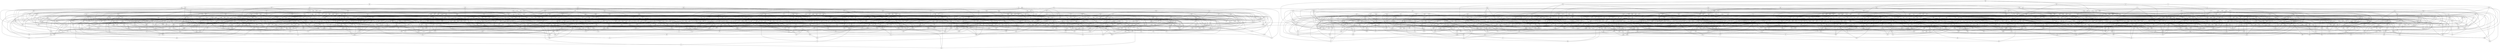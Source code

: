 graph{
mhx -- {tjz}
tgh -- {vdj xzg dmm zrk}
sjv -- {tjz gbf qlc}
ltb -- {hnh flx ktb}
gfh -- {nkk njc}
nbf -- {nxz gbv zcs}
rjv -- {tnz}
sbg -- {jtn lrx}
dlc -- {bds}
tng -- {hzn}
tlk -- {xnz sll kkk sjj lgp}
kml -- {gjb qpk drb qth}
fsn -- {qkz mzj cbv}
kgr -- {rsp gjq gsh rrl}
zxs -- {jgd gkf}
xfd -- {vfz hsb jkl xxb}
vlh -- {zds}
ftp -- {hdp}
xvj -- {pfx rjf ljf zff}
vgz -- {ncz xzg dnx}
xtc -- {clc hgf znx}
qsz -- {jhj npg}
snr -- {pmv tng lcf}
vxr -- {mkk}
gxf -- {jdz lgt pgc dtx bkc}
pjs -- {qpk thn xrc}
xkz -- {dgr nqb ltr lzg}
kdq -- {src ptm zvs ljf}
ksg -- {zhc vxb dft nqv tvr}
lkz -- {lnr}
xjs -- {qpj pfb}
dng -- {jlz zfn}
jxm -- {lfb}
rbp -- {vjh hkn vth}
qtc -- {djm gvt bsl}
hpq -- {bbt jms vdl xjb}
ggs -- {rzc}
drf -- {znx zcl}
dfb -- {vbc nxr fpt}
vbj -- {tgh rhj mbj}
trk -- {tvk}
gbd -- {gtp qds}
gff -- {czl xkb zsz gqs}
rbv -- {khc kfs dvq}
lrs -- {ncn zsf}
svd -- {czp jmj jlz}
vhr -- {sqt}
mtk -- {psh tlv jcs}
zln -- {pfb hhd}
bsj -- {hzl szq qkg gct}
dpz -- {sgp qsj}
vvq -- {dgk}
clf -- {zvs}
cmv -- {nlq ztf}
vfr -- {qxf tqj nhh gsg}
zpl -- {fsq}
ldn -- {tnr lgd xxd}
ltk -- {gqs}
qzn -- {pdg nmq}
bqc -- {hsj jzj}
zfg -- {mvd qvn}
fhd -- {vjm qcq dft mtf gzg}
mcl -- {pqz csv pnd lbb}
tzz -- {sfb dgf}
gzr -- {qnz cdc}
bdh -- {krz jpm}
tlv -- {gxv xjq lrr}
gdv -- {lgq xnz qgp hsr sgp}
llp -- {psc kkz nbf mnz}
dcq -- {jkb mfs gvz cdc}
nnq -- {gpd tqj ggv mtg}
rgg -- {pdg hbm mft}
jzk -- {tvf jrx nlp}
vjp -- {jmr fcr bsn}
zrq -- {qfb mfl jvz kmg}
xzv -- {tlq njz jtq kcb}
qvb -- {pzn kbc}
ksx -- {hkp rhm sbd jrb}
hgr -- {zhc zsz}
hjc -- {qds ntv}
vdm -- {gcz}
xjc -- {djx plx kxg qhb}
hpt -- {kst dnc vtf gjz}
hsj -- {mrx}
dzg -- {rms}
kmx -- {ncz ddg}
rmc -- {pkb ssx bnd dck}
fbc -- {fts}
jbd -- {krz}
mgj -- {ncc qvz dcf}
zph -- {znx zfn}
rkk -- {fnv}
gdm -- {jkh plb lkr zss}
vmb -- {vqc}
bch -- {tjk xtc vqc pds xqn}
bgr -- {ftp dtm xfk spn}
plj -- {flx xml}
phm -- {ntv}
smn -- {vfh}
zkn -- {ftj vns zsz}
gmt -- {hcl gjv blk mrx}
xvr -- {cvp}
smf -- {hpx gbl zzh tcb vxx}
knx -- {rxq zpl dmj mlr pcp}
kht -- {css}
dxh -- {rmv zzh}
jrz -- {qkh xjs bzc qkn hhd}
plr -- {vbc}
spm -- {rlp kkt xtm}
drv -- {zzh mpn thr}
dsz -- {bhx rrl prg}
kdf -- {xfm}
jln -- {qgh klc}
cmb -- {jxv}
qxf -- {lrr nxz}
sqt -- {rrl}
kbs -- {vrv rxq}
bll -- {nfd}
ftj -- {xrc zjm}
mxd -- {xxb sfd vjh krg}
bcb -- {jlz bhn zfz}
grp -- {xxz xsf}
dzr -- {rts hxv}
bcp -- {jqm flx}
hjl -- {vrx}
jdl -- {nlc rsp}
cbb -- {szz vjm rpj gfs}
gmb -- {hpm kbc}
rtt -- {rjf rxn}
bbf -- {nmq lfq}
dxk -- {xvp cfx xsf ccs}
mvj -- {src drf}
rkv -- {rbv thh mgr}
sbh -- {ttk bjt qqc jgq}
txg -- {mzs krz}
stt -- {zvg sxv blk lfb}
zss -- {jtr smc}
czm -- {mzz gtl}
grn -- {trf ddf ppv lhc}
ntc -- {lhv qpz}
sff -- {lfb lsf}
pdt -- {zhs srv jkb}
dlv -- {kbn bnd}
cqh -- {bmz gmv scp}
jzx -- {fkr lpg pkd}
fhm -- {kjm}
qkc -- {pnd nfb}
pjq -- {brg xhl}
srr -- {fkv kss gsg fcf}
ddx -- {pxd ghg gdq hzl}
jrf -- {rjv rts}
nfj -- {qdk gsh ssc zpj}
bpj -- {jtq}
kvv -- {smz vcg jgd}
gks -- {zqn}
xxf -- {ctz}
qzr -- {bzc gkf gxv}
mrj -- {cbr pzg jmr npb}
czb -- {mhr zln vjs}
fgz -- {rkd jln dzg}
srx -- {xmc sxv vlh rkd}
xzz -- {ptt}
bkc -- {kdf mzv dzr}
vpq -- {bvs prn nhg}
jsv -- {chb lzp fsm}
lrx -- {jsc}
hdj -- {sjx zps lgq}
fhj -- {dbt drd rrq jcs}
qzf -- {tkn mjc zxq}
kvs -- {xzv tjk lds prg}
mdx -- {tfg pbr cfx}
jvh -- {cbr zml lmk}
rkf -- {kcc chb}
csx -- {ssc snl}
jpm -- {gct}
pvd -- {lts sgn}
srz -- {xjb spc vrs ddg}
mrb -- {lrx}
hnz -- {jgd}
gfd -- {jzx}
qgk -- {cln gbb tlh fxf}
slx -- {fbp nhm vgf kfs}
lmq -- {lpg}
pbg -- {smz vgt}
qmk -- {ptt ktb vqc}
jnm -- {mrq vhn dcq nnz}
lhc -- {cjv fkb crs}
fbf -- {css xnz bzj bmc}
btk -- {zds gvz mgr}
gfz -- {njn zgs scv}
hbp -- {bhx pcp hrx mmm zcl zhf}
cxd -- {dbf ktl tvd vgt}
kqt -- {gkf}
szz -- {kbn}
jqk -- {hdz zbz qcc}
gvz -- {jgp}
jkh -- {ccs}
lcv -- {fjh djx}
rvb -- {bqv djt nqk}
nth -- {txn ppd rhc}
cln -- {shp bcp pxn mrb}
ncx -- {dbf jph npb stj pdc}
prm -- {xgj gfk nxf xvl xgs}
krv -- {lzp djt}
vns -- {ftp drb zrk}
sfd -- {gfx rgf zgq}
mlj -- {xsp xfv gfd}
brm -- {gfd ncr zfp dsz}
bmq -- {mfh}
zfz -- {zth qcr}
fcr -- {mpx tjp}
scv -- {qrq}
llt -- {nfx rhc thr ghv}
dbk -- {qtv fts}
mbl -- {sqt scr kjf xdl}
tqk -- {pkx lfg zgj qvb}
qnq -- {bgf jvj dck}
ddf -- {fsq zns gmc}
kkb -- {rts}
clt -- {kkk snr nnp qkc}
mxb -- {kvf}
nxr -- {jpm}
hqm -- {lds jbd}
lcj -- {pbg}
thp -- {cbr mpx kfc}
jhz -- {vqj}
crr -- {vxl}
vfs -- {tqf jtn}
xrs -- {ndp pfb khs}
lbk -- {dns cfn sfn xbx}
lmk -- {jck nbl}
rmh -- {tqj txt ckf ggv}
tqj -- {jzz vfz kmh}
drd -- {rkr qkz thn rgf smn}
snl -- {xfm xnv szp}
gqn -- {bng xrz vkk gxm lgr}
nxd -- {csv fgk rgz pxn fql}
jqg -- {ktb ttk}
hff -- {ksx pzn xml sbh}
gmv -- {mrq}
hzm -- {ccs}
fql -- {pqz}
ptl -- {fmd ckt}
qcf -- {tfg dgr pzf}
sxd -- {znm}
lsp -- {spc ftq mkk krp}
hsf -- {jnq fjh cmv}
hfc -- {qdc cdl rmv}
mcv -- {fqk fpt xnv ctx}
vpf -- {vrj mbl jtn fgk}
qhb -- {dvq kmx blp scv}
sfm -- {qhl qsz vjp}
kpn -- {hgq ckm kkk flv}
drz -- {nxt mrq bnz pdt}
nqk -- {mzs lhd}
bnt -- {mvj jgq pqz}
djh -- {vdl cqf tjp}
nfd -- {xpz}
vjn -- {mdx vvq tgz xsp}
jch -- {nfb}
shz -- {pmv vmb dgk hxd}
nqv -- {dsn znk}
hvj -- {gss}
vtj -- {tmf djz xfj dzg vfl sfn}
gbb -- {xxf hjl zfn jls nsr}
rhj -- {xjs mqj fcr zlt}
cpl -- {hkp ncg jqk tzb}
qpv -- {jgd ppd nxs}
fjh -- {qjt}
gfk -- {xxf clf gdm}
lmr -- {xpz}
kst -- {tnz fql fqh}
ktj -- {hgd jrz nhs llq}
qqt -- {gms dgk scc nfj}
dpt -- {tcb xrc rng jvj}
lnc -- {dbk zsh xxf}
jgr -- {jdp bjt ltb njz}
ktz -- {hqc pgz}
kjl -- {svz ljs vkn}
ttj -- {ntc lcj zsz}
zzr -- {vfp}
tbt -- {ncn xjm}
gbf -- {nlc}
lbh -- {mkk prf ngx}
ssm -- {fgz qkz tkm lcj}
vrx -- {src}
tzt -- {klt scc fxt brg}
gkz -- {prf}
vnh -- {bbt}
bff -- {scp gss sjn}
pvp -- {gxb fbc klt hks qxp}
qfj -- {nfd zqd kzp hqc ktz}
vfp -- {xtg qlp}
rft -- {crr vcg ttl kfk}
xnz -- {jpn}
tjx -- {ctp}
jgq -- {tlq nnt}
bnd -- {ggs}
jxn -- {fbf xzb xhl}
cqf -- {lnr ssz rms}
vfg -- {cdm pfb hnz czl}
vnq -- {zcl}
qqj -- {vrx}
qqs -- {xzz}
qtg -- {gxc rzc krp}
zdg -- {fxt bdh}
flx -- {mfh}
cjj -- {khs hdp}
xjj -- {nxr dpb djt}
vvc -- {lgd qhl sml}
nnp -- {hgf rdj lkr}
lnp -- {glz xmx spm lbf}
nfx -- {gkz}
thh -- {qds vxr}
pdg -- {zgs}
ntp -- {sgn sxd nth xmc}
zlx -- {bcr cbb jlf}
rbs -- {gmv vct qpk gdl htp}
txt -- {nqv tkr mnl mfl}
bvs -- {sxd}
fts -- {gct}
lpg -- {vhd}
jxt -- {cpl tnn lzp zpf}
vgh -- {lhx lfb}
jsg -- {clc cfh hnh}
lxq -- {kfs jxm gzr rkk}
qbn -- {gnz pbj}
zrg -- {qlc mvt gtf}
czp -- {brg tct}
stj -- {lmr}
mfl -- {bnd}
cgn -- {kkt szc xfm htz sst zgj}
hbm -- {stk vgf rvg}
rqn -- {phv szz vxl ncx}
ktd -- {krb flr fkr}
kfg -- {rjv}
tmp -- {bjh}
rhc -- {njn}
gms -- {rqx nxd trf}
cdc -- {vxr}
sxv -- {gvs dmh}
mhr -- {ztj spc}
sfn -- {jkb jhz vkn qtk}
vxx -- {ztj gxc lfv crr}
qlc -- {jsc zgj}
fbd -- {qvn fhm}
jvr -- {xgk}
pst -- {dpz xtm xgr smc}
nls -- {qcx}
crq -- {clr mnl tvt lfv}
zmh -- {vrv}
zdl -- {kqx bzj gtf brg}
rjj -- {plx qgh nvk hgr}
nhh -- {gkz qkz}
mnr -- {dpt dxv rzc}
pzf -- {ktb}
vcb -- {kjm pxg sct}
pgb -- {fgl lhx}
chk -- {xcx}
pqz -- {ccq nfn}
xgs -- {lmj szq rlp}
dmm -- {npg dpd}
shf -- {szz nvd prn}
vfl -- {tvd}
vgd -- {nng qdc rkr dlv tck qjk pqr}
lhq -- {mbq pgc fvs clc mnd}
rcb -- {mtc szv gxb}
ldv -- {bzj rcb bzt}
bhn -- {rjf pds snr zmh smc tjk}
lqp -- {zsh jpm gmc}
mth -- {gph pdg}
xqn -- {dng hjx xjj}
qml -- {lbh jgd vhn gmv}
fkv -- {dnf mph}
nxt -- {tmr}
slj -- {trf fgk rgl vht}
nxf -- {qvz tzl}
nlq -- {sfr dml}
vlq -- {gzg clr}
rrt -- {lzg bzb psk mxb vrt}
thj -- {hsj hcl kmg lfj}
bpk -- {chb hks jdr vht kht dsm}
mbm -- {cqv lzm nxg trk}
szc -- {cfx hnh}
hks -- {jrf hxv}
crf -- {ztf lcx stk dml}
szt -- {dcf pzn plr}
qdg -- {qgh ngg szh}
xbx -- {vnh bsl mfs}
djm -- {jvj mgb gzv}
lxc -- {lcn qvn gkz kqt}
lmc -- {qpv}
xrm -- {hzm}
ljs -- {bdk tjp lgd}
jrb -- {hkp txg mrh gjq dtv}
bqk -- {pxg mrx vjs}
jmr -- {nxv mft}
dvr -- {rrl zfn ctp}
mvt -- {bzb hts}
tnr -- {gfs dns vgh}
gvd -- {pgc rsk lfg xfz}
krb -- {pdz xml fsm kfg}
xfv -- {njc vht plr}
tjg -- {htp mnl jlf}
bsr -- {rbp gpl shv qth}
tzl -- {xgk}
qgz -- {dmv jtn plr xhk}
jtk -- {mmh kcc kfr rnp}
hns -- {tfg nkg}
pfx -- {dvr xjm}
kdb -- {mqp bmq kfd}
fmz -- {mxn jnq klk ckb mvs}
skv -- {gph qvn vgf kvv scv}
hhd -- {vjr bjh}
zsg -- {csf vrx snr grp}
xvz -- {djz vvc jms czl shf}
zcp -- {hnz vfz xpz}
xkb -- {xpz}
ttq -- {djx tvt svz kmx}
bqv -- {jpn cjv}
dsm -- {nkg}
ltl -- {hzb fgj grc dnx}
tsf -- {tzb gct gfd gdm}
jmk -- {zph rjf sbg}
lgl -- {qsz vqj xrz}
shp -- {psk fqk}
mtr -- {ddk dvv fxt rnp}
mmg -- {jxm bdk rng}
ggr -- {ckb dxv}
vbt -- {bvs gbv cjj}
gts -- {lfb}
sgp -- {fqk}
scq -- {qsj bzt ccs pcz}
kqs -- {jqk nxf rtv tfs}
xph -- {scr}
xsj -- {mgj ptt xvp hns}
knz -- {rxn gnf dtf vht}
tpk -- {xfm brp}
pvz -- {dbf cmb vjr pxq}
jmd -- {jtq chk}
nkx -- {vcg bpt qsl ptf}
jkl -- {rpp nhg vpv}
jpn -- {jcq znx}
lnr -- {mjc}
jls -- {qcx mvj hnt}
tlh -- {bpk srn dpz}
gnj -- {sjv pdz tmv dmv hpm}
mpf -- {kcb ztx}
kcb -- {tmv jmd bhh}
jqm -- {nfn}
xhb -- {lcx zqd lts fhr}
xsn -- {qkg rvb nkk jmk}
lfg -- {bmc}
tnl -- {gks qth zpv}
lqz -- {qth}
jmc -- {fcf hpx tcg}
ftf -- {qnz hft zth jmd}
jrx -- {sjn rpj}
htx -- {cjj drb npg}
lmg -- {txs ddg ltk rkv}
mvs -- {qnx}
tkh -- {tbt tdv qlp zmg}
sjx -- {vbk tzl zfz}
xdl -- {njz nfn}
mlr -- {mvt fqh}
lfv -- {hsj nbl}
rsk -- {mrb zrg ctz jjh}
ncc -- {ncg jbh}
kmg -- {jhj htx stk qbs}
bml -- {xvl kkb lfg}
bmz -- {zqd klk}
zgg -- {brd kcc rsk rlp}
rng -- {bdk}
bqr -- {mtf}
kzj -- {pzf qqs vqp}
pxc -- {znt jrx fkv dtm}
fvs -- {dgr vdm hnp rrl}
bbm -- {djt mlz fbc}
bjb -- {cfh}
rch -- {cvs bdh phl tmk}
bpt -- {jnx rmv dmh}
gpd -- {hzb bfk tvt}
gtf -- {mhx mvf xzz}
mqp -- {csf rcn}
kgt -- {fsq ddk xph ckm svt}
jxp -- {xvr hqm cfx}
fsm -- {bcp}
fss -- {gfh brp zmh xxz}
mxl -- {rvj hjl mmm kkj}
jnx -- {npg}
gnz -- {pbj vrt vrv}
cml -- {vlq dds hvj}
lcn -- {dxh krg tkn}
ztp -- {hhd qbs mkk}
ssz -- {qgh}
jjh -- {xjv ttk drf}
ngg -- {gtt}
bxl -- {gxb zns rqh qdk}
cfl -- {hjc kfc rhr hmq}
bng -- {sfr lxl}
bzt -- {dvv mlz}
psr -- {tvr dzh hmq zpv tbr}
kmc -- {hgq sbg kng}
ndj -- {bkx pzz xjm}
fct -- {pzg}
ndp -- {djm txt xfk}
rdj -- {msf xlz sfb}
txs -- {brx bxf smz vgf}
vjh -- {kfc jxm lxr}
cvs -- {sln xgm}
xfk -- {mgr fhr}
xjq -- {nhm smn ffl}
gpl -- {fct dxh lsf}
bxf -- {tvr ntc pxq}
tvf -- {gxv nxv}
ghg -- {zps qnz lrh hsr}
bdk -- {kfl}
jlf -- {zgs svz}
pkd -- {mzv nlc}
mrp -- {lpg}
gtp -- {dnf}
jhj -- {hjc}
ckf -- {lhv xzg}
spt -- {rvb dvv}
fxf -- {hsr dpb xck}
sll -- {vhr}
vdl -- {jvj thh}
ncn -- {gbf}
crk -- {nzv bml tbt npn}
vjm -- {vnh gts}
fqn -- {qhx svt lcf hzd dnc}
sst -- {lgq}
lmj -- {fbp}
zlt -- {zxq pbg}
pdz -- {dtv gjq}
cgx -- {qnj tbl drv psh}
xqb -- {znx shc dbk}
kcz -- {sgp mmm vqc}
dmj -- {qdk pzz sst}
jvg -- {vxr qdc}
khs -- {qth}
prs -- {xkp hqk vtc czl ftj ngg}
scc -- {hts vnq}
phv -- {pzg vth bnv jvz xnx}
bqt -- {nnp rtt czk tng}
phl -- {csx hts}
mrl -- {kzv fgl mhr}
htp -- {djx}
nvv -- {fgl gtt ncz}
lxl -- {sml}
pxl -- {jms kjl kdk tts}
mtl -- {nhm vcb zlb}
kgm -- {lpc tcg}
lcz -- {dlc khc jfc}
zgq -- {gjb nxz}
vdj -- {ggs lhv krg}
ldq -- {jsg hzl nls}
vrl -- {tmr fhm lmr}
fgj -- {mtf qjk}
nzb -- {fnh tpv xjb jrd}
ckt -- {scv gkf}
qfb -- {hbk jxv mpx}
pdv -- {lcj vgt vhn}
xkp -- {hbk phm vhn dzh}
xgj -- {zzg sln}
cmr -- {jmj hnk kst jgr}
ctz -- {svd nzz}
nrf -- {nmr gbj qth grc}
csj -- {hcj ghv sfd sgn}
dck -- {qfq mgb}
mgs -- {mpf xxz jxn nxh gxb}
rcn -- {kbs gfh gcz bsd}
rqh -- {trf hxv zzr}
lcb -- {jch xnv}
drb -- {mph}
vbk -- {nnt}
mxn -- {nng dtm jvh mrl}
dcc -- {xbt szv cvp zpf}
tvk -- {ptm xjm smc}
krp -- {hpx}
tmk -- {zzg pkd}
znk -- {vjr ptf jkl}
qjn -- {clc vfs kxb kbc}
jcv -- {lqp snl dbk}
jqt -- {gts lsx mxn rzc}
ttl -- {nmr}
gnm -- {zsf pxd qqj jbh hpm zdg}
ggg -- {kqt}
mdz -- {mlz zsf zss hnk snl}
mlf -- {zpj hgf xsf jbd ldv}
ddg -- {nhs}
kvf -- {rlp}
pqr -- {mnz}
bzc -- {mkk}
dpk -- {srn tzq trc hdj bnh}
dft -- {thh}
dht -- {tdv rgz kfg mlr}
dls -- {cfh ltr lcb pnd cmn csv}
mrh -- {tfs tnn jsv}
cmg -- {nms mfs xkb sqb}
hvr -- {xqb svt hrx}
hcl -- {kzv}
fnr -- {jlz hzm}
kng -- {bnh}
psc -- {nrk gbd qnq}
gzg -- {hsb kdk vfz}
hnq -- {rpp lgr}
thc -- {mhr sfr jhj mtg}
sjn -- {cdl znm}
hmp -- {mzv ssc bmc}
vkg -- {pxd vnq kcz hgq}
zns -- {ndz nfn}
ljp -- {hjz kzt gdl lkz jck bcr}
xkl -- {bfm dtx tjx fgd}
kzr -- {qcf zvs npn xkl}
xfj -- {vqj qds}
lrh -- {tvz qlc}
dbf -- {sjn}
gdb -- {dnx shv vth}
csk -- {drz nfx mnr zpg}
sfz -- {gdv kmc tpj}
lcf -- {ckm dbk}
xmc -- {gxv rkd}
hjz -- {kzg sff nmq}
bfm -- {ptt qkg pcp}
tvr -- {scp dpd}
vbg -- {mpr hxd}
qcs -- {cdc qhl gtp}
zvg -- {gdb bsl dxv kdk plf}
xpc -- {zxs}
xhk -- {psv cfh}
xnx -- {zgs zjm tmr}
xxs -- {lbb bzb xvr xxz}
rgf -- {qkz}
mtg -- {mrl mpn gvz}
dlz -- {ffl}
tlr -- {kjf mjh nfb}
rgx -- {krz kht jrb vdh hxv}
hzd -- {pnj xxp qtv fhs}
crs -- {tzl sll xvl dsm zph lph rsp}
lpp -- {cdm bqc qkh chm}
tjr -- {vkk cfq nhm jrt}
tvd -- {fjh pgb qbh}
srn -- {mbq}
chb -- {xtn pkx}
kzt -- {qbs ttl czl}
fnv -- {ckb}
zzg -- {jcq xfz}
hjx -- {bjb trk szq}
pkx -- {clf}
mkq -- {txn qbs dft nkz}
pnj -- {tjz fnr mmm}
psh -- {hdp ckb}
hqk -- {fbp gfx}
dgn -- {zhf bxt xvp}
rjb -- {css xdl dgn gtl}
szp -- {jsc}
xrz -- {nmq vxb}
ptf -- {nlq vrl tts}
zlv -- {dbk mrm}
ztf -- {tmr lmj}
ddp -- {shc pkx dtv}
pnh -- {dds}
mln -- {hqk lqz rgf mvd}
zrx -- {ttk dcf jvr}
dtq -- {hmh zqd cml fbd tjg}
kfk -- {jms}
qmz -- {jnj nzz lbf jvr}
zxc -- {fsm mzv lfg}
jmm -- {tvz xck szp shj}
src -- {qcr}
srv -- {dns hkn hcc}
tpv -- {vlh smn jrx zcp}
hpz -- {kdk}
kkz -- {pxq fnv hgd}
xxb -- {pqr}
nhc -- {ctz dng vvq}
lsx -- {bqk nvk vfl}
npn -- {ncn}
bbt -- {jxv}
gjv -- {gxc dpd jgp}
ngx -- {jck}
tls -- {hzm xxf qcx bzb}
zvj -- {sbd chb tjk xhr}
qjk -- {thr}
hft -- {hss rnp htz}
fxt -- {tzb}
nxg -- {bzj bhh tkh xrm tjx}
tdv -- {nkk}
jzj -- {lmr hfc}
sjj -- {rxn cxs jcv}
kmq -- {vcb vvp rpj chq}
vkk -- {lkz sgn zqn mnl}
rvg -- {tkn hkn kfs}
mfh -- {tnz zgj}
trc -- {dfb cfx qvb kkj}
tqf -- {zbz}
hss -- {szc fhs}
rxz -- {xph nrn xsp tmk}
tkr -- {mvd zqn}
qkn -- {lrr fct rgg}
chp -- {fnh gxc ngg psh hcj ztp hcc jkb}
csf -- {zzr}
knd -- {dxv rhr lxr lfq}
mlk -- {gbn chq hnz fsg}
tbr -- {jrd phm}
zps -- {tlq gtl}
qhs -- {pkb vfh bnz zds}
dkv -- {nxz vxl pdv nhs sqb}
kzx -- {lxc tjp kzg ssx}
dmv -- {nrn dcf}
gmq -- {fbc clf pts nnt}
vpk -- {sfb}
lgv -- {rlc nkr djx}
cvp -- {bpj lds}
kqv -- {tct kng sfz gsh}
dds -- {gtp}
sqb -- {fcr}
vtf -- {zhf tdh mfh}
jcs -- {tjp nxv}
dtx -- {pzm tzq}
kjb -- {vqr xml mhx jtr}
fpt -- {brd}
qqg -- {hgr vxx bnv gbn}
qkh -- {ztk ntv tkr}
vkn -- {qzf mth}
mzg -- {rhr zfg znt ldr}
zzz -- {ksv lxl qcj sxv fct}
flr -- {xtn jbd cjv srp}
bzl -- {qpk nvk}
tgz -- {dnc tct mrm vhd}
xlz -- {jch hzn pbj}
hxd -- {flx hss}
dtm -- {nbl}
vcg -- {lrr}
zcn -- {qqs xph pzf zsf zdg}
kzp -- {jlf mgr}
zjm -- {lmc pdg}
fqk -- {fnr}
cnd -- {jfc bqc lfj dpc}
ffl -- {lgd}
ftl -- {tpj vdm pjq mtc gxj}
qsl -- {gqs lrr}
zhj -- {pdc qcm cjj znm}
tvt -- {rng}
vxp -- {bpt ldr fmn}
kss -- {rkd ftp tck mtk kzt}
qcm -- {fsg lcn gks}
mzj -- {phm cbr qpz}
ptm -- {hjl}
jtr -- {hxc qhx tvk tfg}
bxt -- {xxs fsq}
pgz -- {mnz qbh}
bhx -- {vnq}
pxn -- {dgf}
lgt -- {jdl vvq}
nms -- {ckt sxd zpg}
bjk -- {qnx kfl rkk qcs fnh nng}
spn -- {vgz rpj gtt smz}
vfh -- {dzg}
sct -- {hbl qkz bqr}
sbd -- {qtv}
vjs -- {dds}
ktl -- {mnz qcj pnh}
tmf -- {mph hkn brx}
jrg -- {rtv brg jmz mhx nhc}
tvq -- {plf qjk hmq nms}
hvd -- {kqx}
mvd -- {ztj}
bfl -- {npg ghm qvn hcc}
zmt -- {dnx jzk cbv txt}
njc -- {xhk mhx}
tck -- {thn xpc}
cqv -- {mdq xgm dmv}
fkr -- {zgj qcx}
jmz -- {rvb xqn}
grc -- {njn}
lmx -- {ggs}
tbl -- {gxv ftp cjh dlz kmh}
lph -- {hvd jbh}
zth -- {pxb njz}
lzm -- {ccq czp scr thg sgp}
chm -- {nhh btk mzg}
gxj -- {msf pfg psv}
qnd -- {xtg lzp xlz nzv}
hmm -- {css kqx vbc jvr ncc}
vth -- {dmm}
szq -- {jcq}
pzm -- {msf fts pjq}
jmj -- {jlz pzn}
pkb -- {qtc gks}
fng -- {gcz plj lns fxm}
mqj -- {lmx}
nxs -- {ztj}
vjf -- {bfk bll jnx qdg sqb}
slq -- {fcr sct rnt vxx}
zbz -- {tfs}
blp -- {jvz ssz fct}
klk -- {ncz}
znt -- {fmn jhz}
ztk -- {jqh xkb ntp}
dhx -- {pnh mvs bbt gbn}
xxc -- {vfs sfz hdz kvf}
zqn -- {nxv}
kxv -- {hvr hzl nqk qtz kjb}
ncg -- {vmb}
kcx -- {kdb lhd zpf sbd}
fmn -- {lfq znm}
mgx -- {ggg qpj czb rhc}
mpr -- {gcz xtn tzz}
gfs -- {hpx}
tzr -- {fgd kcd jpm tjx cgl}
tpj -- {lfg}
tcb -- {ngx pqr nhg}
trj -- {nbl djm vjs bjh}
ppv -- {bkx xfm hgq mpf}
zpf -- {hsr pfx lbb}
mrq -- {xpc}
gnl -- {lcj gfx kzp ptl}
cjd -- {qnz fqh glg vrt}
vdc -- {tnl nmr tbl kzv}
mvx -- {ndj mcl lmq jrf}
qpj -- {bzl sfr}
hcj -- {sff}
dvz -- {jrg scc sll txl xbt}
smd -- {xvr kcc lmq}
bsd -- {tzb}
pxg -- {qhl}
rtp -- {ckf lmj knd jmc}
qxp -- {pmv xcx ssc}
htj -- {ddk tzz mtc xzz}
zcb -- {ggg dpc qzn svz drz tkr}
zsh -- {pbr xzr}
xhm -- {vxp xrs hsb lcz rkk hsf}
czk -- {pnj zrh ztx}
hdz -- {chk dvv}
lzp -- {mzv hkp}
xgm -- {nzv hdl}
svt -- {kng}
nhm -- {gvs qdc}
krg -- {nxs}
zlb -- {qzr ztj zcs}
jrt -- {hdp jph gzv}
cfq -- {zcs ckf qnx}
kgn -- {qlc nnt thg qmk jch}
cjh -- {rpp cdl zzh}
dbt -- {grc kfk bzc nfx}
qtv -- {hnp}
qlp -- {shc}
flv -- {fxt pds qhx}
tts -- {lxr rkk}
psk -- {pnd hdl}
xjh -- {mzz szt jqg qmk}
qcc -- {tzl lrx}
msf -- {lrs}
kdk -- {nhg}
vrt -- {ztx}
qqc -- {zrh jqm kkb}
zcl -- {xdl}
rtg -- {pcp hxc xpk sfz}
lvd -- {tvz mvt}
kfc -- {lcv}
bds -- {jhz lpc}
pxq -- {khc}
lkr -- {crb sln}
szh -- {qth vpq qcs}
cxk -- {vqp mmh hts qhx}
scp -- {kfl}
bsl -- {lhv}
brx -- {gss mpx}
qxh -- {prn bbf ngx hnq}
tdh -- {clc kbs shp}
ggv -- {ltk}
nrb -- {cfh dcf ncr snq}
rvj -- {vqp glg dgf}
rrq -- {sfr psc gqs}
hnt -- {vmb xzz}
djz -- {jln ntc}
sln -- {xmx}
pmv -- {jtb}
kcd -- {qnz szv xmx}
rmv -- {jrd}
ndz -- {nlc pzn}
lgr -- {xxb jvg zhc}
ntv -- {ndq}
fxm -- {qlp qqj rgl hnh pfg}
kbn -- {prn kmh tbr}
vzf -- {bjb qkc hgq hxc}
hlp -- {scc mcl nrn mzz}
rld -- {zrh trk sln jkh}
vrj -- {tjz nqb cjv}
bln -- {kdk rms bqr hgr}
lgp -- {vfp hnp csx}
jdp -- {tnn sqt pxb}
fmd -- {bjh vlh}
jtc -- {gvt mjc tnl nxt}
jzh -- {jbd plj kzj vzf}
ltf -- {hmp xzb jtb hzl}
gsj -- {qcx hnp fpt}
gnf -- {gbf nls bjb}
zrh -- {hns lhd}
css -- {ctp}
glh -- {bll hfc rhr dmh}
fhv -- {cvs rts zsg xsf}
pcz -- {pzz dxk xgm bcb}
vfv -- {dqk tnr fmd llq nkr}
ljf -- {xgk bqv jcq}
gbj -- {zqn qtg}
mnt -- {pvd thn gvs lqz rjj}
xzb -- {jpm psv}
xrq -- {bhh xgj lnc fgd}
lzr -- {bsl fcf ggr bnv}
hgk -- {kkj jdz mdq bbm pgz}
mbq -- {hzn zff}
rdd -- {gfz qrq zln nkx}
kkk -- {hjx}
ftg -- {lnc rtv rqx rkf pfg}
cbv -- {thr ffl}
chq -- {hpz lmc pgb}
gdl -- {stk prf}
cbr -- {dml mft}
tjp -- {ssz}
nvk -- {fbp}
clr -- {stj ztf qnj}
nvd -- {dns bfk mqj}
sjf -- {pgz dvq ldr cfl kfk kzv}
gkh -- {bjb tfs dcf}
vkf -- {tmp pbg jcs kkz}
cgl -- {zfp lmq nzz pbr}
fnh -- {dnf fhm}
htz -- {qnz zbz}
vvp -- {vnh djh vqj}
gbl -- {vdl bbt}
mph -- {qjt jms}
jvz -- {hcl}
jph -- {dvq ltk}
vdh -- {lcb lcf qxp}
xjv -- {tzq hnh}
klc -- {fkv ncz}
tdk -- {bsd qqc xvp ddp pts}
qpz -- {zgq lqz}
vrs -- {dpt zcp zlt lkz ggq}
plf -- {rbv jck}
plv -- {nfd fmd hbd ggr}
nrk -- {hpz vcg dmh hbk}
qsx -- {smv mrb tpk jtr}
ctx -- {nls fgk vpk}
ssb -- {cqf gzr hpq}
nkk -- {jtb}
pnq -- {tqf srn tnz jsc}
pzn -- {ptm}
mfs -- {qrq}
kth -- {rgz tqf czp gtl}
gvs -- {ncz}
lgq -- {fsq gtl}
bkt -- {vrs ptl fcf hzb}
xvl -- {vhr}
ggd -- {hqm lrh pds msf kvf}
tcg -- {kjm dnf ngx pgz}
nxh -- {txg kfg mdx}
jdr -- {ccq vbc xtm}
gbn -- {ndq lmx}
ghv -- {bzl gzv}
flz -- {lmc plx clr jnx}
zff -- {ndz csv}
snq -- {mdq bkx dng}
zpg -- {cdl}
czs -- {grp xtc fvs tlq}
cfn -- {bmz nxs fnv}
kbc -- {mjh}
ncr -- {lvd kxb}
vjt -- {hmq lmx ggv qfb}
gcp -- {mvf bjt dgk hzn}
rlc -- {zhs ggs}
lsf -- {lnr bsn}
pdq -- {shv nhs hnq hpz lsx xfk}
thg -- {bxt bzt}
glg -- {fpm pfg}
tvz -- {rjf}
rnp -- {qgp}
nkr -- {lts xpc}
dvx -- {zhc cfn ztk bds}
fkb -- {qsj ztx jbh xxp}
gxb -- {zfp tng}
rpd -- {qkg vfm rkf krv}
hmh -- {hbl fbd qfq gph ckb qnj}
pdx -- {nqh kfl dds vjr}
jnj -- {qvz jdl}
nfg -- {bdk lhx ptf dxh ppz}
jfm -- {jxv vgt kgm zxq nfd}
bps -- {dlv jnx ntc zkn}
cdm -- {tmp tvt hgd}
pdc -- {jmr zpg}
fpm -- {cph fhs npn}
szv -- {vpk}
ldr -- {gkz}
mpx -- {xzg xpc}
vsk -- {bbf crr nnz}
rmx -- {dlz pxq gtt hfc}
qtz -- {xhl xtm}
jgp -- {xzg}
dpg -- {lhx khc lsf}
mbj -- {xxd tvf mqj}
gxv -- {zfg fbp}
hgf -- {trf}
lcx -- {ttl mvs}
gmc -- {nnt njz}
nrn -- {mxb clf}
rjf -- {hvd}
brp -- {pgc}
mmh -- {gkh qbn zrx}
vdr -- {kqx chk qtz gct}
jsl -- {flq kdf xrm ztx}
nqb -- {kqx vhd}
kxb -- {pxb}
zgs -- {jrd}
qbh -- {zxq khs}
nsr -- {sfb tlr dzr ncg bnh smd}
vcc -- {xrc ppz dlz gbj mtl}
pqm -- {pzz kfr nkk lbf}
gvt -- {tvf}
prf -- {hkn}
qcq -- {kqt zlb}
tgt -- {vhd lbb sbg psv xhl}
tjk -- {bkx jtb}
dsn -- {ppd tch}
mfg -- {szp lds szv hxc srp}
ghm -- {xfj qvn}
fsg -- {lpc}
xhr -- {qcr bmq zff tzq rxq}
qcx -- {qcr qgp}
zzx -- {qzf nnz jnq zcs dns}
frx -- {fsq xck qdk}
vxb -- {gbv}
mzs -- {xcx}
txl -- {gsj zmh gxj}
mzz -- {hns pxb}
qsj -- {dsm}
zrk -- {sml}
ktb -- {rjv rqx mvf zfp}
lhg -- {cdc qgh pvd}
rkr -- {mtf gjb}
nkg -- {nzz tzl}
bkb -- {nqj lgv qxf sjf}
xjb -- {qrq jgp}
bnv -- {mvs dzh}
qdc -- {zds}
mxt -- {bpj rtv jkh fpt}
plb -- {kkt mrp gjq}
xnv -- {fsq}
vct -- {hcj zxs ndq}
hmq -- {dpg}
spc -- {nbl}
thr -- {gvt zhs jhj}
mpn -- {gfs cdl}
gdq -- {bhx tpj lph xsp}
vlf -- {rvb kdb gnz nfb gdm}
xql -- {jmk dcf rsp tpk}
tkn -- {mjc}
vfm -- {lbf hdl kth gmb}
qfq -- {lfb hpx}
ctp -- {crb}
smv -- {dgf flr lrs}
dnc -- {crb kkb}
hbd -- {vfh gjb bbf}
lts -- {hsb}
fgd -- {hdl}
jbf -- {jhj cmv ktz mvs}
rlm -- {txt hcc nqh gxv gss}
glq -- {zcn jdl rxn tmv}
pfb -- {mmg}
xbt -- {brp pdz}
cmn -- {bsd mxb bnh}
sfq -- {kjf bhh xlz bpj gsh}
mtc -- {tdv}
dqk -- {dsn jlf}
jzn -- {rgl hmp hnt hqm}
bjq -- {cvp bmq rtt fhs}
qgp -- {pbr hvd}
ckm -- {glz}
nxz -- {sml}
mrm -- {kjf}
dpb -- {hts vhr}
xbf -- {smd qbn zpl zlv plj kkj}
bdd -- {xjv qcf csf czm}
klt -- {dmv xzr}
ntl -- {vjn rrt vtf sbg fsm}
hqc -- {jzj tvf jnm}
jzz -- {krp jlf gts qtk}
ppd -- {ddg}
gzv -- {lpc}
fhr -- {nxt bvs}
jqh -- {qnx qsl kmx}
shj -- {snq zlv xgk}
dtv -- {mlz}
qcj -- {txn hkn nng mft}
pbj -- {dgf}
sqc -- {vdm qqj fql xxp}
vtc -- {lcv grc cqh}
xtg -- {qvz xrm}
zcx -- {vbt cfq hvj ztj sfm}
dgr -- {ddk}
tch -- {pnh}
lfj -- {gxv tcg}
llq -- {zzh qtc}
zpv -- {jnq lhg shv qjt}
blk -- {qpv kfs}
kfr -- {shc mzv}
ksv -- {vpv vgh lgr}
rhm -- {jmm mlj sqc xck}
ppz -- {cjj hzb nnz}
cxp -- {sct vdl dlc lhv}
kxg -- {lts qpk stj ttl}
tpq -- {ldn mnt csk mth}
dxd -- {rnp fxf kfd mjh}
hbl -- {rms}
hrx -- {sst snr pxb pxn}
dtf -- {ctp kst vbg}
brd -- {xtn}
grx -- {mrp spt mxb qcf}
qxz -- {jmz zxc spt jnj bnt}
lns -- {phl jtq brp}
fsr -- {cmb mrl kbn mfl klc}
xpk -- {qcc ldq lvd xzr}
gxm -- {gbv ghm nmr bjh}
hnk -- {glz rxq}
bcr -- {tmp svz}
nqj -- {jzj bng fhr}
qtm -- {zpl lzg hbp srp}
cph -- {pbj glz zvs}
vpv -- {kmh}
vqr -- {czm vvq kht kdf}
xfz -- {gcz xcx}
pts -- {lhd psk}
lrr -- {lfq}
psv -- {bmc}
rpp -- {gfx txn tch}
jfc -- {vlq bfk lmj}
zml -- {gbd mrx npg}
rgl -- {mrp}
lzg -- {hss}
zmg -- {nzv bjt brd}
bnz -- {fhm dmm}
zgv -- {nvv cbv bsn slx}
lrj -- {qzn zlx vkk fsn fgj zhs}
ltr -- {fpt jqm jtr}
lxr -- {txn}
dpc -- {pzg}
qnj -- {cbb}
dbl -- {ppd vbj gph ggg zxq}
xdb -- {mzs xxp zrx jqk}
jbh -- {vbk mvf kfd}
sbb -- {lgt xsf kfd kkt}
ftr -- {vvq kcc zzr xhk}
cxs -- {mjh xmx gsh}
gsg -- {dqk vsk kzp}
xxd -- {lmk pxg}
lct -- {fqn vbk pxd vpk}
nqh -- {zxs}
xgr -- {gmb nxr zhf vmb}
jdz -- {kxb mqp vpk}
prg -- {jnj gdq xtn jkh}
zmx -- {vfl mgb tmr bsn}
tkm -- {sfd bqr hbk}
kch -- {fsq vmb vrx hns}
mnd -- {qsj xzr krv sfz ktd}
ggq -- {kgm klk kfl}
nkz -- {pjs vxb thp}
rkh -- {vbg tnn jxp njc}
qtk -- {nqh lmc}
gjz -- {srp qlc nkg}
bzh -- {qcq zrk dds lgl ttj}
rnt -- {brx mgb bll}
pvl -- {nkz zpg tvr mvd}
ftq -- {ckt jvg fsg}
kzg -- {rmv lxl}
zpj -- {fgk mzz}
clj -- {mrm mdq crb frx}
bgf -- {qbs qbh ppd}
flq -- {rgz dpb jqg tct}
vqp -- {gcp ccq}
qdk -- {nqb qqs}
ssx -- {cmb qtg hvj}
mrx -- {htp}
skn -- {rgl hpm sbd pzz scr}
dzc -- {tts tch fgl rlc}
hvh -- {htx gzv vxl vgt}
cqn -- {mth jxm rlc dlc}
hgd -- {ndq hjc bff}
npb -- {dpd hbl vpv}
hqt -- {tmv dfb tsf fqh rqx}
dml -- {njn xpz kjm}
vrv -- {jrf}
nlp -- {ssb dzh gbl}
hzb -- {dpc fsg plx qjt}
}
